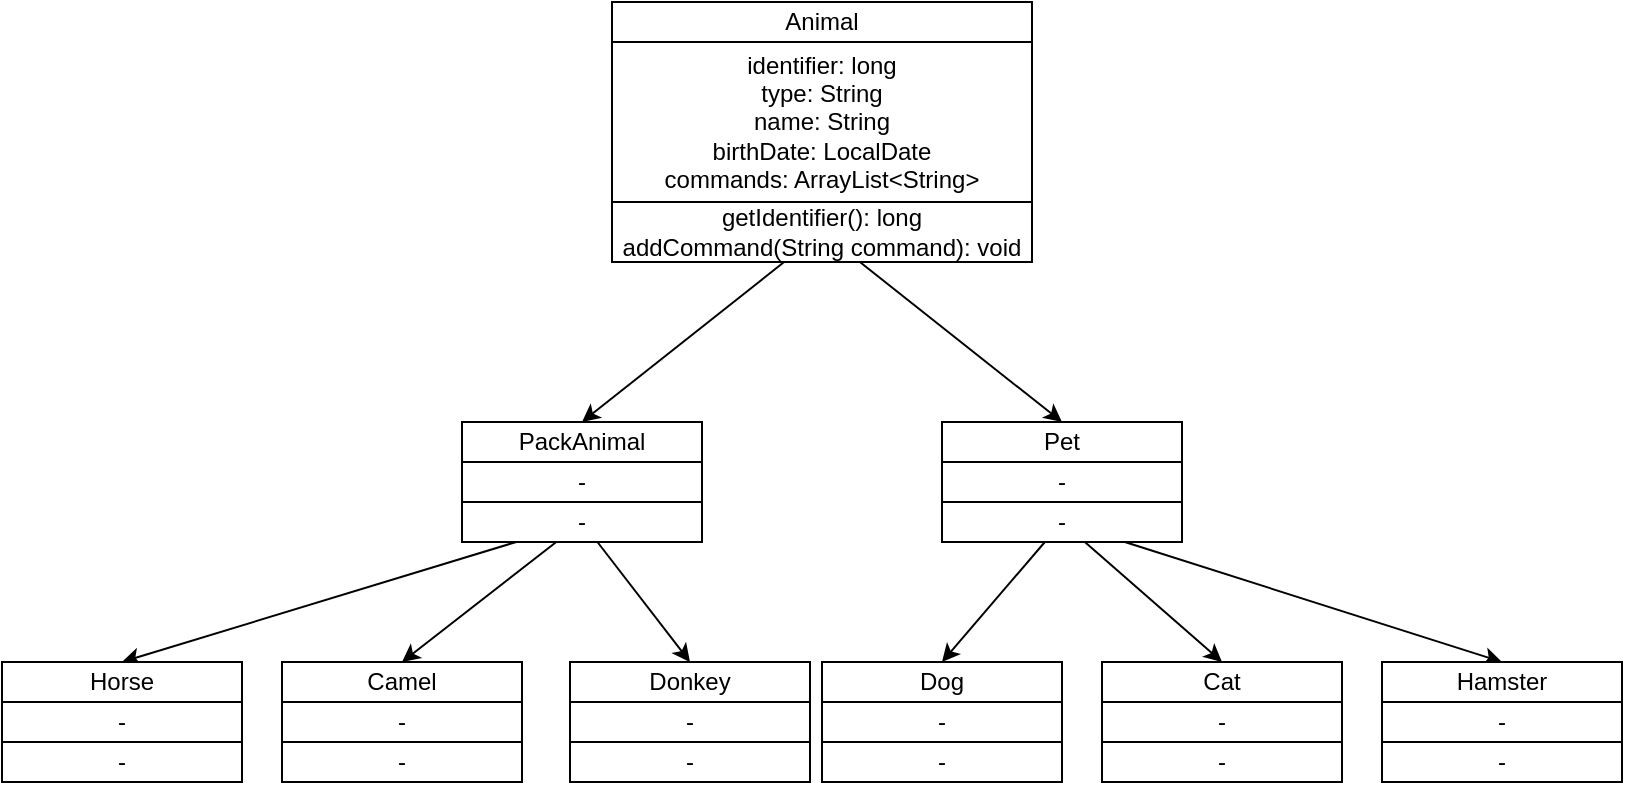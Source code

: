 <mxfile>
    <diagram id="V825ZcGNLOh0FKa4tpbG" name="Страница 1">
        <mxGraphModel dx="652" dy="371" grid="1" gridSize="10" guides="1" tooltips="1" connect="1" arrows="1" fold="1" page="1" pageScale="1" pageWidth="827" pageHeight="1169" math="0" shadow="0">
            <root>
                <mxCell id="0"/>
                <mxCell id="1" parent="0"/>
                <mxCell id="3" value="Animal" style="rounded=0;whiteSpace=wrap;html=1;" parent="1" vertex="1">
                    <mxGeometry x="315" y="80" width="210" height="20" as="geometry"/>
                </mxCell>
                <mxCell id="4" value="identifier: long&lt;br&gt;type: String&lt;br&gt;name: String&lt;br&gt;birthDate: LocalDate&lt;br&gt;commands: ArrayList&amp;lt;String&amp;gt;" style="rounded=0;whiteSpace=wrap;html=1;" parent="1" vertex="1">
                    <mxGeometry x="315" y="100" width="210" height="80" as="geometry"/>
                </mxCell>
                <mxCell id="10" style="edgeStyle=none;html=1;entryX=0.5;entryY=0;entryDx=0;entryDy=0;" edge="1" parent="1" source="5" target="6">
                    <mxGeometry relative="1" as="geometry"/>
                </mxCell>
                <mxCell id="14" style="edgeStyle=none;html=1;entryX=0.5;entryY=0;entryDx=0;entryDy=0;" edge="1" parent="1" source="5" target="11">
                    <mxGeometry relative="1" as="geometry"/>
                </mxCell>
                <mxCell id="5" value="getIdentifier(): long&lt;br&gt;addCommand(String command): void" style="rounded=0;whiteSpace=wrap;html=1;" parent="1" vertex="1">
                    <mxGeometry x="315" y="180" width="210" height="30" as="geometry"/>
                </mxCell>
                <mxCell id="6" value="PackAnimal" style="rounded=0;whiteSpace=wrap;html=1;" vertex="1" parent="1">
                    <mxGeometry x="240" y="290" width="120" height="20" as="geometry"/>
                </mxCell>
                <mxCell id="8" value="-" style="rounded=0;whiteSpace=wrap;html=1;" vertex="1" parent="1">
                    <mxGeometry x="240" y="310" width="120" height="20" as="geometry"/>
                </mxCell>
                <mxCell id="25" style="edgeStyle=none;html=1;entryX=0.5;entryY=0;entryDx=0;entryDy=0;" edge="1" parent="1" source="9" target="15">
                    <mxGeometry relative="1" as="geometry"/>
                </mxCell>
                <mxCell id="26" style="edgeStyle=none;html=1;entryX=0.5;entryY=0;entryDx=0;entryDy=0;" edge="1" parent="1" source="9" target="19">
                    <mxGeometry relative="1" as="geometry"/>
                </mxCell>
                <mxCell id="27" style="edgeStyle=none;html=1;entryX=0.5;entryY=0;entryDx=0;entryDy=0;" edge="1" parent="1" source="9" target="22">
                    <mxGeometry relative="1" as="geometry"/>
                </mxCell>
                <mxCell id="9" value="-" style="rounded=0;whiteSpace=wrap;html=1;" vertex="1" parent="1">
                    <mxGeometry x="240" y="330" width="120" height="20" as="geometry"/>
                </mxCell>
                <mxCell id="11" value="Pet" style="rounded=0;whiteSpace=wrap;html=1;" vertex="1" parent="1">
                    <mxGeometry x="480" y="290" width="120" height="20" as="geometry"/>
                </mxCell>
                <mxCell id="12" value="-" style="rounded=0;whiteSpace=wrap;html=1;" vertex="1" parent="1">
                    <mxGeometry x="480" y="310" width="120" height="20" as="geometry"/>
                </mxCell>
                <mxCell id="31" style="edgeStyle=none;html=1;entryX=0.5;entryY=0;entryDx=0;entryDy=0;" edge="1" parent="1" source="13" target="28">
                    <mxGeometry relative="1" as="geometry"/>
                </mxCell>
                <mxCell id="39" style="edgeStyle=none;html=1;entryX=0.5;entryY=0;entryDx=0;entryDy=0;" edge="1" parent="1" source="13" target="32">
                    <mxGeometry relative="1" as="geometry"/>
                </mxCell>
                <mxCell id="40" style="edgeStyle=none;html=1;entryX=0.5;entryY=0;entryDx=0;entryDy=0;" edge="1" parent="1" source="13" target="35">
                    <mxGeometry relative="1" as="geometry"/>
                </mxCell>
                <mxCell id="13" value="-" style="rounded=0;whiteSpace=wrap;html=1;" vertex="1" parent="1">
                    <mxGeometry x="480" y="330" width="120" height="20" as="geometry"/>
                </mxCell>
                <mxCell id="15" value="Horse" style="rounded=0;whiteSpace=wrap;html=1;" vertex="1" parent="1">
                    <mxGeometry x="10" y="410" width="120" height="20" as="geometry"/>
                </mxCell>
                <mxCell id="17" value="-" style="rounded=0;whiteSpace=wrap;html=1;" vertex="1" parent="1">
                    <mxGeometry x="10" y="430" width="120" height="20" as="geometry"/>
                </mxCell>
                <mxCell id="18" value="-" style="rounded=0;whiteSpace=wrap;html=1;" vertex="1" parent="1">
                    <mxGeometry x="10" y="450" width="120" height="20" as="geometry"/>
                </mxCell>
                <mxCell id="19" value="Camel" style="rounded=0;whiteSpace=wrap;html=1;" vertex="1" parent="1">
                    <mxGeometry x="150" y="410" width="120" height="20" as="geometry"/>
                </mxCell>
                <mxCell id="20" value="-" style="rounded=0;whiteSpace=wrap;html=1;" vertex="1" parent="1">
                    <mxGeometry x="150" y="430" width="120" height="20" as="geometry"/>
                </mxCell>
                <mxCell id="21" value="-" style="rounded=0;whiteSpace=wrap;html=1;" vertex="1" parent="1">
                    <mxGeometry x="150" y="450" width="120" height="20" as="geometry"/>
                </mxCell>
                <mxCell id="22" value="Donkey" style="rounded=0;whiteSpace=wrap;html=1;" vertex="1" parent="1">
                    <mxGeometry x="294" y="410" width="120" height="20" as="geometry"/>
                </mxCell>
                <mxCell id="23" value="-" style="rounded=0;whiteSpace=wrap;html=1;" vertex="1" parent="1">
                    <mxGeometry x="294" y="430" width="120" height="20" as="geometry"/>
                </mxCell>
                <mxCell id="24" value="-" style="rounded=0;whiteSpace=wrap;html=1;" vertex="1" parent="1">
                    <mxGeometry x="294" y="450" width="120" height="20" as="geometry"/>
                </mxCell>
                <mxCell id="28" value="Dog" style="rounded=0;whiteSpace=wrap;html=1;" vertex="1" parent="1">
                    <mxGeometry x="420" y="410" width="120" height="20" as="geometry"/>
                </mxCell>
                <mxCell id="29" value="-" style="rounded=0;whiteSpace=wrap;html=1;" vertex="1" parent="1">
                    <mxGeometry x="420" y="430" width="120" height="20" as="geometry"/>
                </mxCell>
                <mxCell id="30" value="-" style="rounded=0;whiteSpace=wrap;html=1;" vertex="1" parent="1">
                    <mxGeometry x="420" y="450" width="120" height="20" as="geometry"/>
                </mxCell>
                <mxCell id="32" value="Cat" style="rounded=0;whiteSpace=wrap;html=1;" vertex="1" parent="1">
                    <mxGeometry x="560" y="410" width="120" height="20" as="geometry"/>
                </mxCell>
                <mxCell id="34" value="-" style="rounded=0;whiteSpace=wrap;html=1;" vertex="1" parent="1">
                    <mxGeometry x="560" y="450" width="120" height="20" as="geometry"/>
                </mxCell>
                <mxCell id="35" value="Hamster" style="rounded=0;whiteSpace=wrap;html=1;" vertex="1" parent="1">
                    <mxGeometry x="700" y="410" width="120" height="20" as="geometry"/>
                </mxCell>
                <mxCell id="36" value="-" style="rounded=0;whiteSpace=wrap;html=1;" vertex="1" parent="1">
                    <mxGeometry x="560" y="430" width="120" height="20" as="geometry"/>
                </mxCell>
                <mxCell id="37" value="-" style="rounded=0;whiteSpace=wrap;html=1;" vertex="1" parent="1">
                    <mxGeometry x="700" y="430" width="120" height="20" as="geometry"/>
                </mxCell>
                <mxCell id="38" value="-" style="rounded=0;whiteSpace=wrap;html=1;" vertex="1" parent="1">
                    <mxGeometry x="700" y="450" width="120" height="20" as="geometry"/>
                </mxCell>
            </root>
        </mxGraphModel>
    </diagram>
</mxfile>